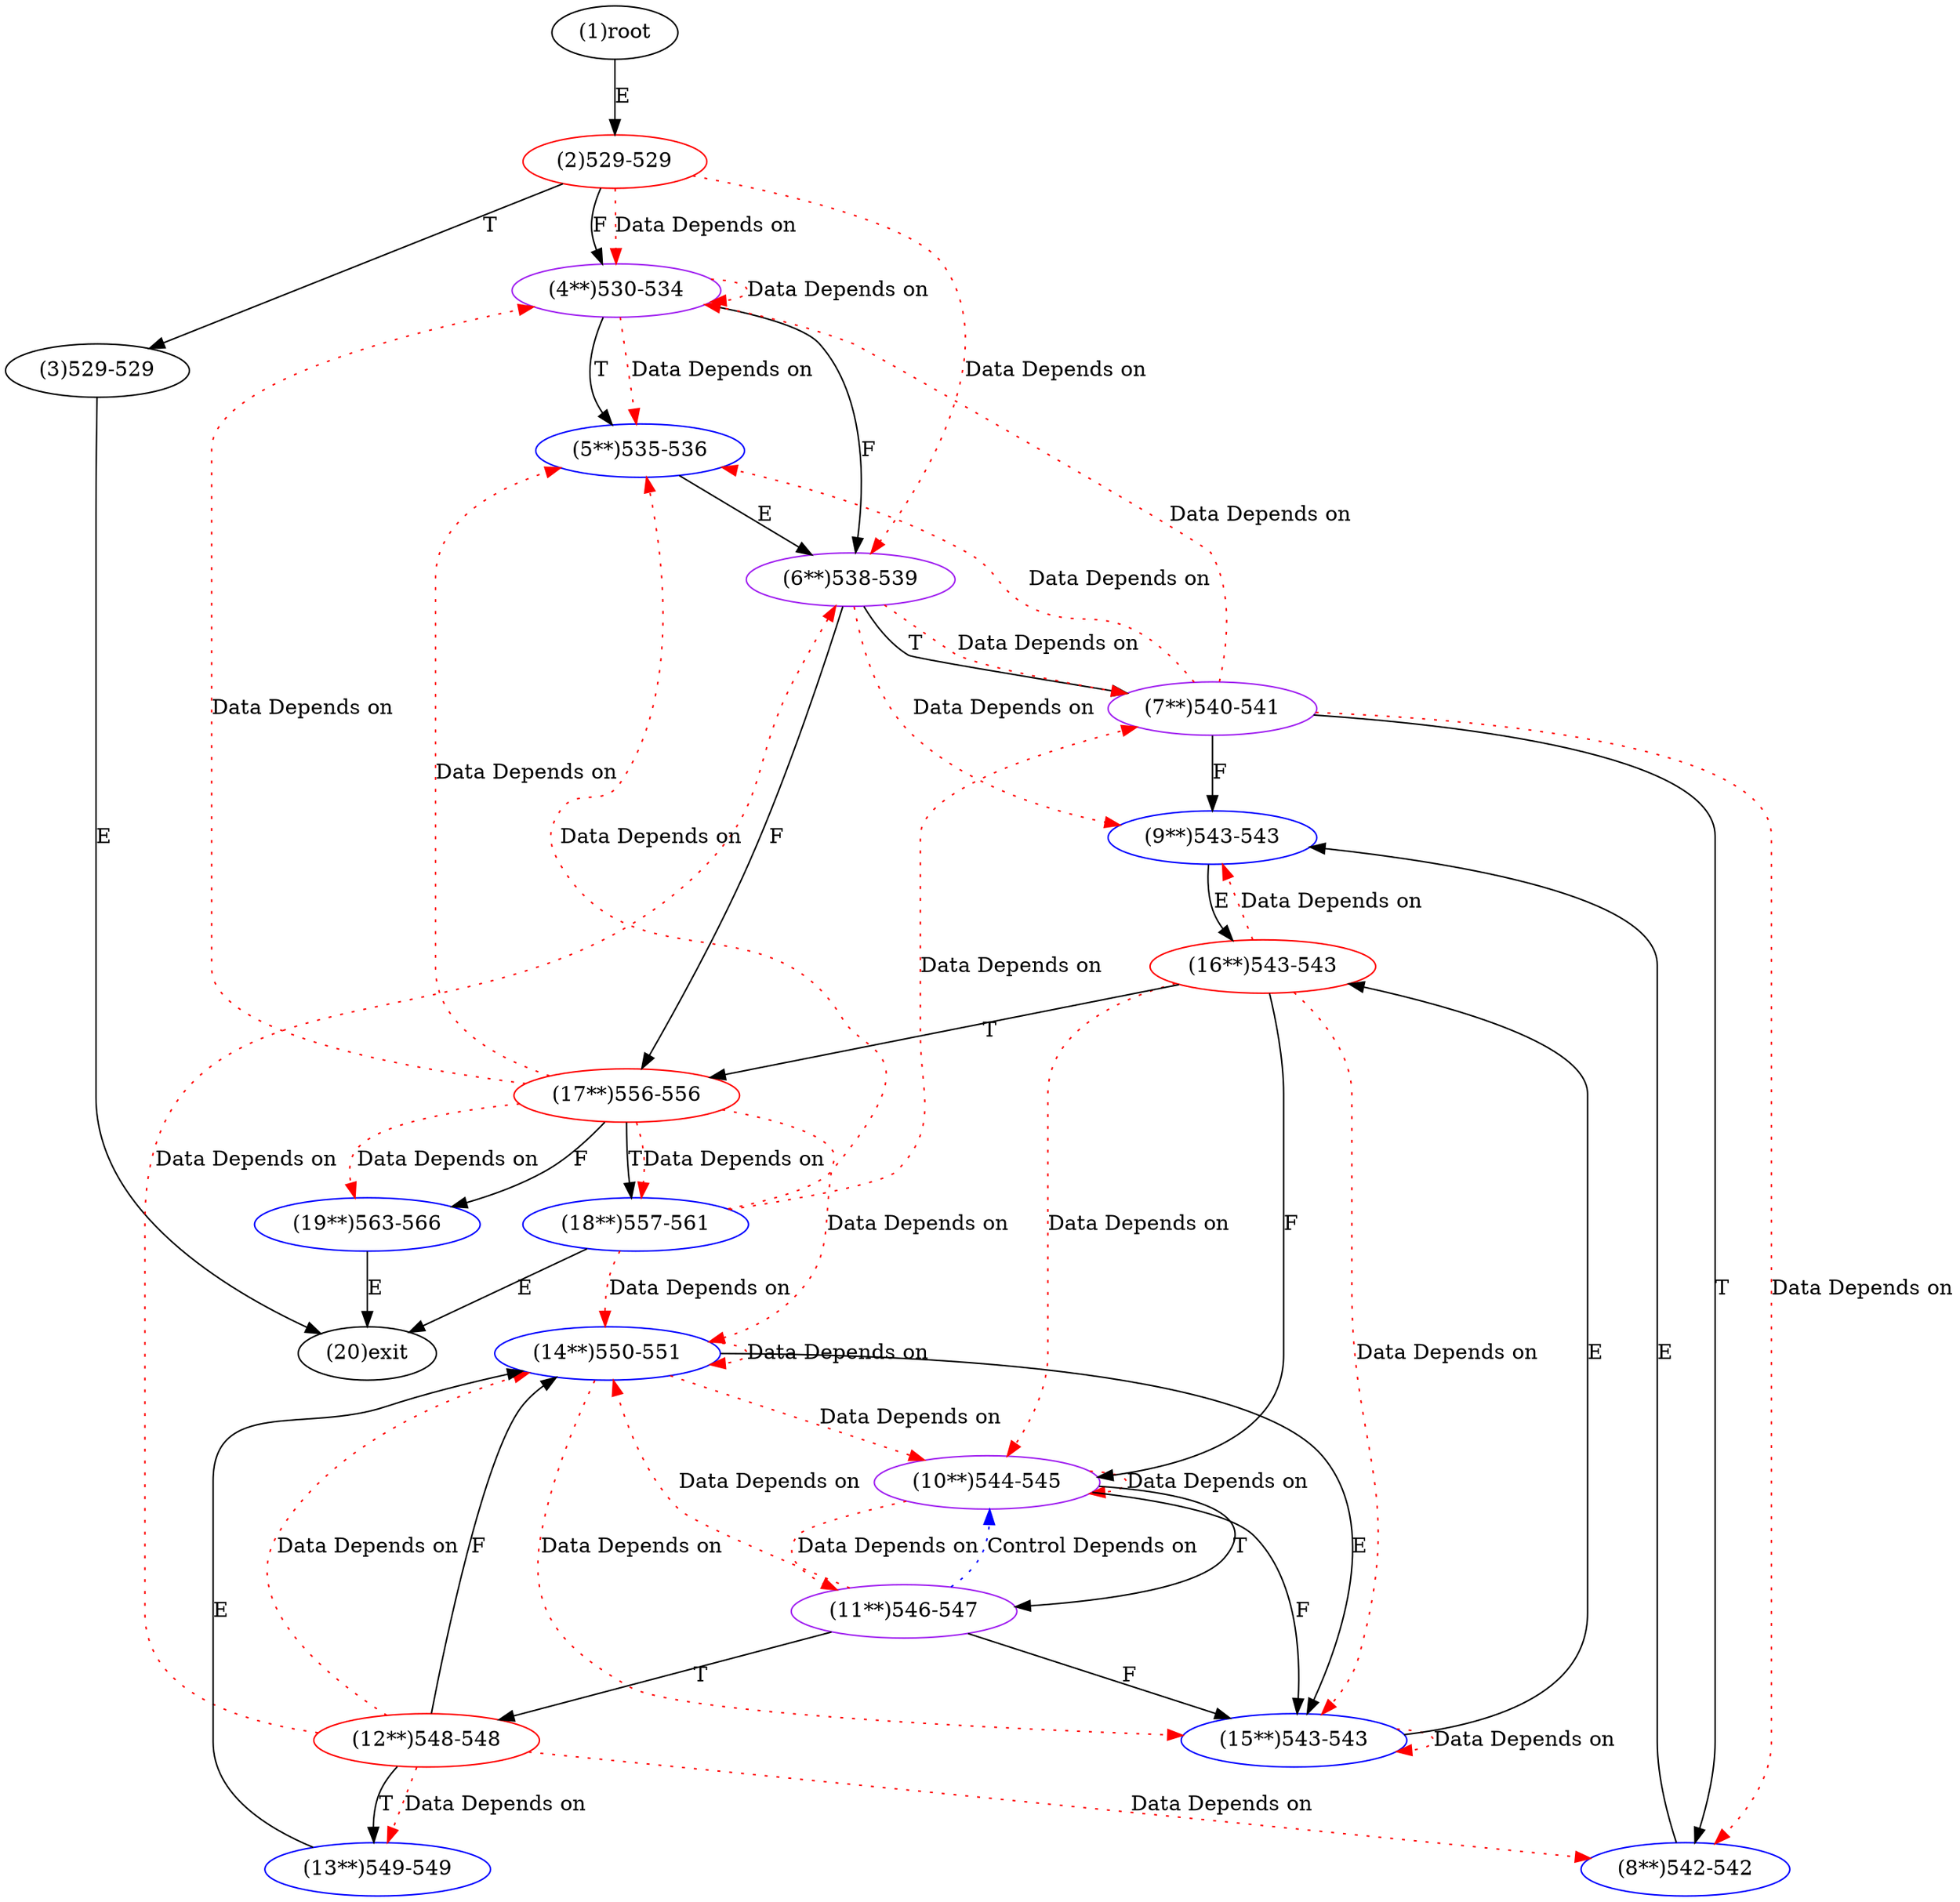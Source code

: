 digraph "" { 
1[ label="(1)root"];
2[ label="(2)529-529",color=red];
3[ label="(3)529-529"];
4[ label="(4**)530-534",color=purple];
5[ label="(5**)535-536",color=blue];
6[ label="(6**)538-539",color=purple];
7[ label="(7**)540-541",color=purple];
8[ label="(8**)542-542",color=blue];
9[ label="(9**)543-543",color=blue];
10[ label="(10**)544-545",color=purple];
11[ label="(11**)546-547",color=purple];
12[ label="(12**)548-548",color=red];
13[ label="(13**)549-549",color=blue];
14[ label="(14**)550-551",color=blue];
15[ label="(15**)543-543",color=blue];
17[ label="(17**)556-556",color=red];
16[ label="(16**)543-543",color=red];
19[ label="(19**)563-566",color=blue];
18[ label="(18**)557-561",color=blue];
20[ label="(20)exit"];
1->2[ label="E"];
2->4[ label="F"];
2->3[ label="T"];
3->20[ label="E"];
4->6[ label="F"];
4->5[ label="T"];
5->6[ label="E"];
6->17[ label="F"];
6->7[ label="T"];
7->9[ label="F"];
7->8[ label="T"];
8->9[ label="E"];
9->16[ label="E"];
10->15[ label="F"];
10->11[ label="T"];
11->15[ label="F"];
11->12[ label="T"];
12->14[ label="F"];
12->13[ label="T"];
13->14[ label="E"];
14->15[ label="E"];
15->16[ label="E"];
16->10[ label="F"];
16->17[ label="T"];
17->19[ label="F"];
17->18[ label="T"];
18->20[ label="E"];
19->20[ label="E"];
2->6[ color="red" label="Data Depends on" style = dotted ];
2->4[ color="red" label="Data Depends on" style = dotted ];
4->4[ color="red" label="Data Depends on" style = dotted ];
4->5[ color="red" label="Data Depends on" style = dotted ];
6->7[ color="red" label="Data Depends on" style = dotted ];
6->9[ color="red" label="Data Depends on" style = dotted ];
7->5[ color="red" label="Data Depends on" style = dotted ];
7->4[ color="red" label="Data Depends on" style = dotted ];
7->8[ color="red" label="Data Depends on" style = dotted ];
10->10[ color="red" label="Data Depends on" style = dotted ];
10->11[ color="red" label="Data Depends on" style = dotted ];
11->10[ color="blue" label="Control Depends on" style = dotted ];
11->14[ color="red" label="Data Depends on" style = dotted ];
12->13[ color="red" label="Data Depends on" style = dotted ];
12->14[ color="red" label="Data Depends on" style = dotted ];
12->8[ color="red" label="Data Depends on" style = dotted ];
12->6[ color="red" label="Data Depends on" style = dotted ];
14->14[ color="red" label="Data Depends on" style = dotted ];
14->15[ color="red" label="Data Depends on" style = dotted ];
14->10[ color="red" label="Data Depends on" style = dotted ];
15->15[ color="red" label="Data Depends on" style = dotted ];
17->19[ color="red" label="Data Depends on" style = dotted ];
17->18[ color="red" label="Data Depends on" style = dotted ];
17->4[ color="red" label="Data Depends on" style = dotted ];
17->5[ color="red" label="Data Depends on" style = dotted ];
17->14[ color="red" label="Data Depends on" style = dotted ];
16->9[ color="red" label="Data Depends on" style = dotted ];
16->10[ color="red" label="Data Depends on" style = dotted ];
16->15[ color="red" label="Data Depends on" style = dotted ];
18->7[ color="red" label="Data Depends on" style = dotted ];
18->5[ color="red" label="Data Depends on" style = dotted ];
18->14[ color="red" label="Data Depends on" style = dotted ];
}